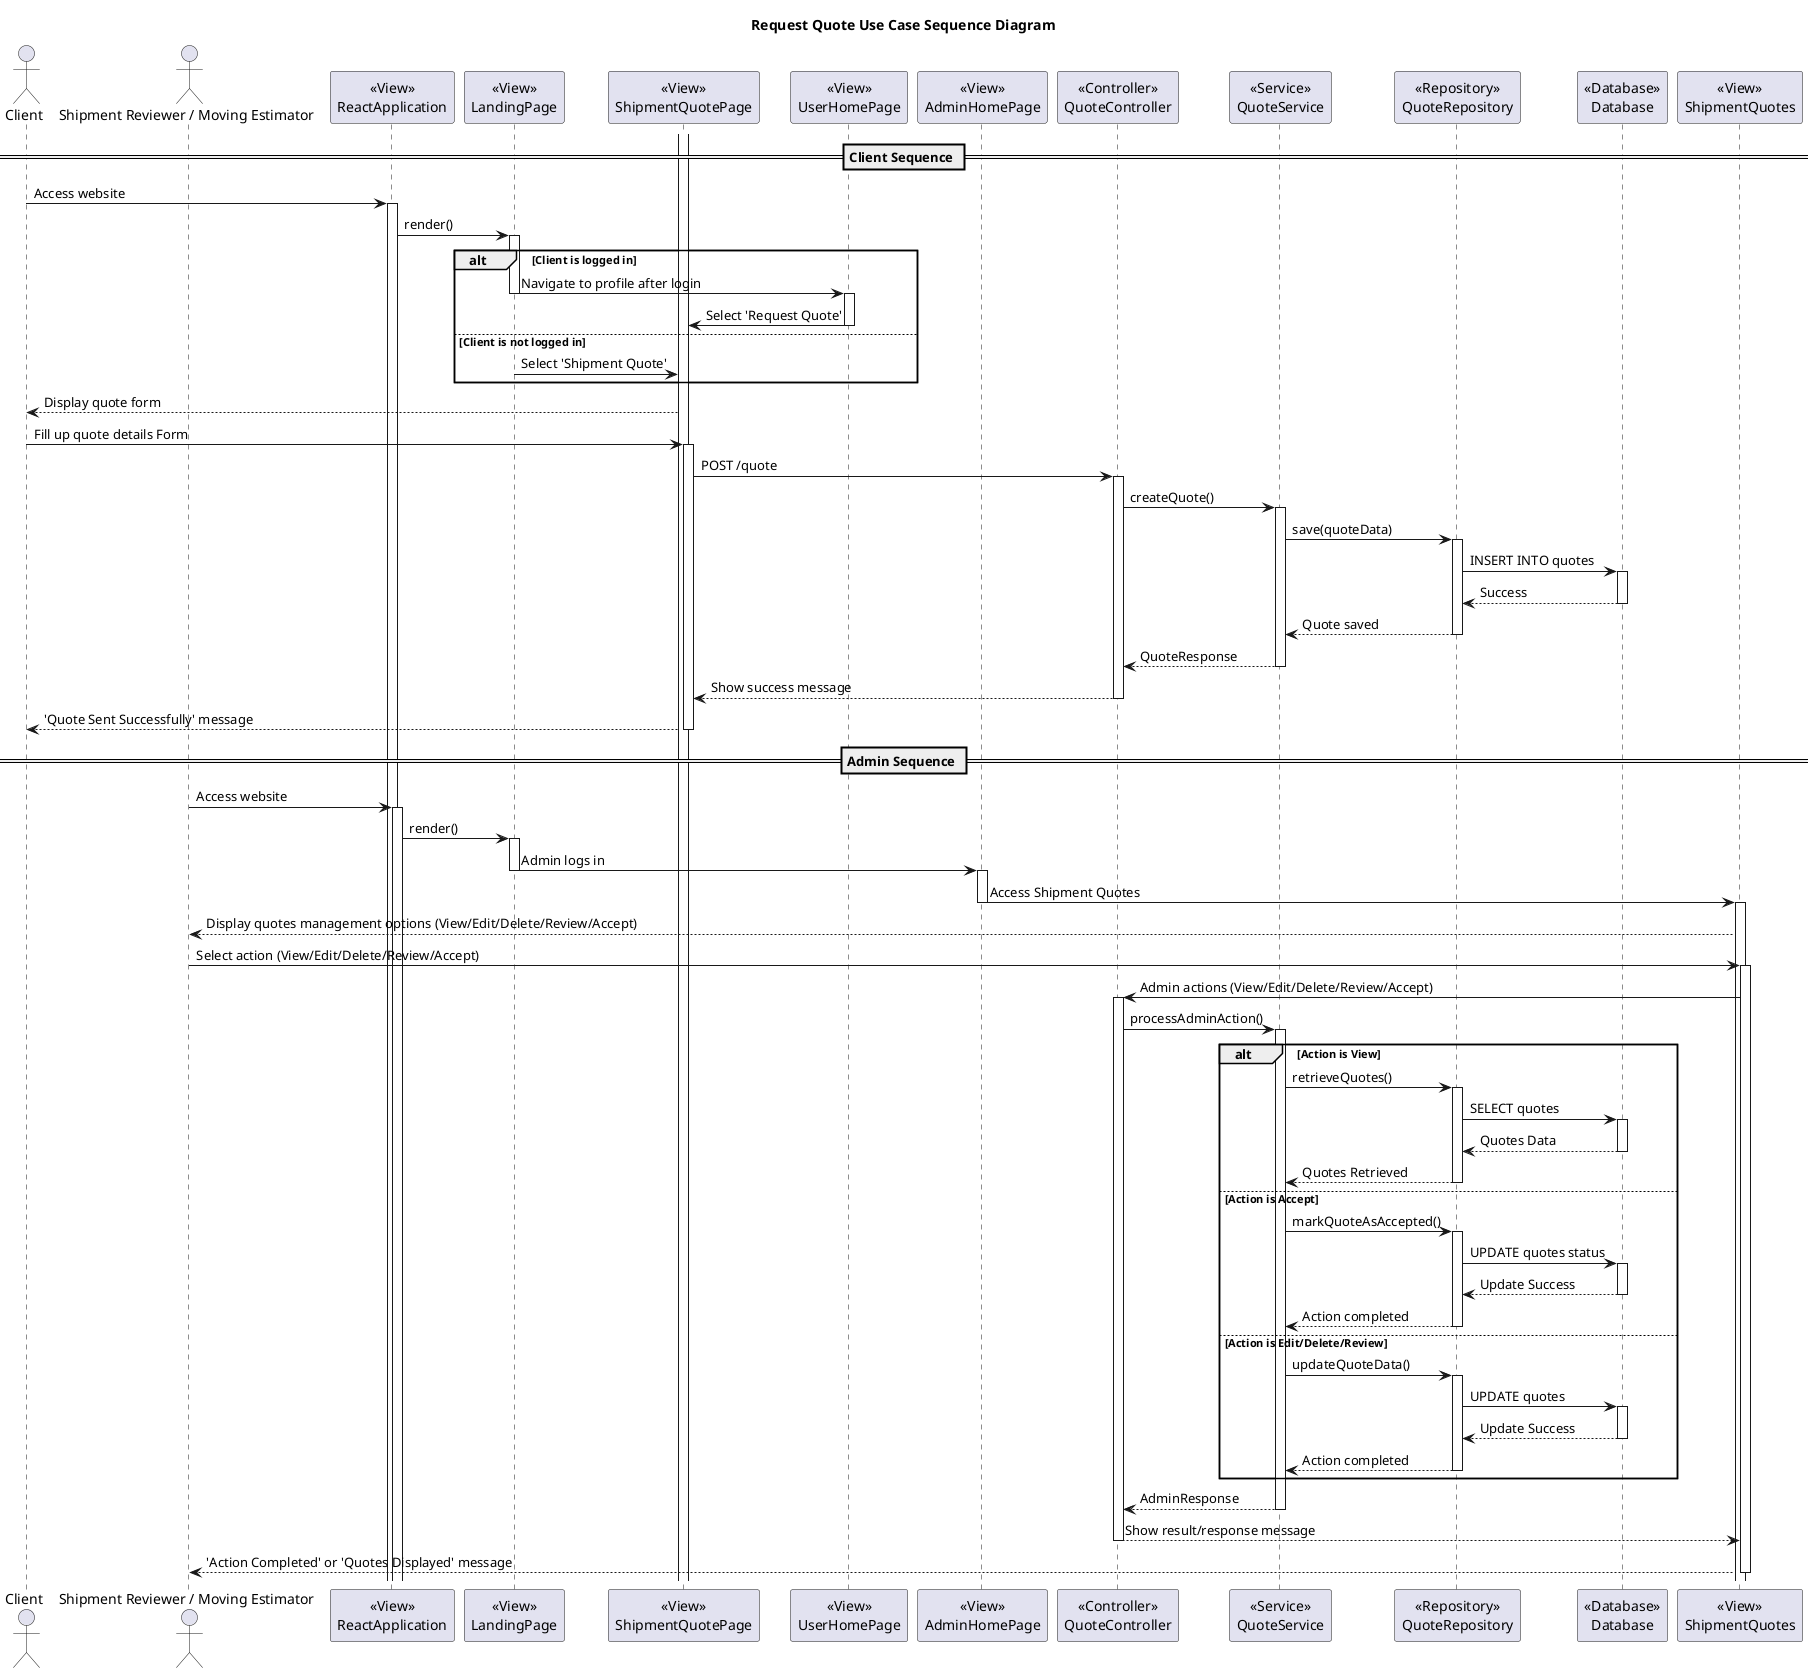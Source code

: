 @startuml
title Request Quote Use Case Sequence Diagram

actor Client
actor "Shipment Reviewer / Moving Estimator" as Admin

participant ReactApplication as "<<View>>\nReactApplication"
participant LandingPage as "<<View>>\nLandingPage"
participant ShipmentQuotePage as "<<View>>\nShipmentQuotePage"
participant UserHomePage as "<<View>>\nUserHomePage"
participant AdminHomePage as "<<View>>\nAdminHomePage"
participant QuoteController as "<<Controller>>\nQuoteController"
participant QuoteService as "<<Service>>\nQuoteService"
participant QuoteRepository as "<<Repository>>\nQuoteRepository"
participant Database as "<<Database>>\nDatabase"
participant ShipmentQuotes as "<<View>>\nShipmentQuotes"

== Client Sequence ==
Client -> ReactApplication : Access website
activate ReactApplication

ReactApplication -> LandingPage : render()
activate LandingPage

alt Client is logged in
    LandingPage -> UserHomePage : Navigate to profile after login
    deactivate LandingPage
    activate UserHomePage
    UserHomePage -> ShipmentQuotePage : Select 'Request Quote'
    deactivate UserHomePage
else Client is not logged in
    LandingPage -> ShipmentQuotePage : Select 'Shipment Quote'
    deactivate LandingPage
end
activate ShipmentQuotePage

ShipmentQuotePage --> Client : Display quote form
Client -> ShipmentQuotePage : Fill up quote details Form
activate ShipmentQuotePage

ShipmentQuotePage -> QuoteController : POST /quote
activate QuoteController

QuoteController -> QuoteService : createQuote()
activate QuoteService

QuoteService -> QuoteRepository : save(quoteData)
activate QuoteRepository

QuoteRepository -> Database : INSERT INTO quotes
activate Database
Database --> QuoteRepository : Success
deactivate Database

QuoteRepository --> QuoteService : Quote saved
deactivate QuoteRepository

QuoteService --> QuoteController : QuoteResponse
deactivate QuoteService

QuoteController --> ShipmentQuotePage : Show success message
deactivate QuoteController

ShipmentQuotePage --> Client : 'Quote Sent Successfully' message
deactivate ShipmentQuotePage

== Admin Sequence ==
Admin -> ReactApplication : Access website
activate ReactApplication

ReactApplication -> LandingPage : render()
activate LandingPage

LandingPage -> AdminHomePage : Admin logs in
deactivate LandingPage
activate AdminHomePage

AdminHomePage -> ShipmentQuotes : Access Shipment Quotes
deactivate AdminHomePage
activate ShipmentQuotes

ShipmentQuotes --> Admin : Display quotes management options (View/Edit/Delete/Review/Accept)
Admin -> ShipmentQuotes : Select action (View/Edit/Delete/Review/Accept)
activate ShipmentQuotes

ShipmentQuotes -> QuoteController : Admin actions (View/Edit/Delete/Review/Accept)
activate QuoteController

QuoteController -> QuoteService : processAdminAction()
activate QuoteService

alt Action is View
    QuoteService -> QuoteRepository : retrieveQuotes()
    activate QuoteRepository

    QuoteRepository -> Database : SELECT quotes
    activate Database
    Database --> QuoteRepository : Quotes Data
    deactivate Database

    QuoteRepository --> QuoteService : Quotes Retrieved
    deactivate QuoteRepository
else Action is Accept
    QuoteService -> QuoteRepository : markQuoteAsAccepted()
    activate QuoteRepository

    QuoteRepository -> Database : UPDATE quotes status
    activate Database
    Database --> QuoteRepository : Update Success
    deactivate Database

    QuoteRepository --> QuoteService : Action completed
    deactivate QuoteRepository
else Action is Edit/Delete/Review
    QuoteService -> QuoteRepository : updateQuoteData()
    activate QuoteRepository

    QuoteRepository -> Database : UPDATE quotes
    activate Database
    Database --> QuoteRepository : Update Success
    deactivate Database

    QuoteRepository --> QuoteService : Action completed
    deactivate QuoteRepository
end

QuoteService --> QuoteController : AdminResponse
deactivate QuoteService

QuoteController --> ShipmentQuotes : Show result/response message
deactivate QuoteController

ShipmentQuotes --> Admin : 'Action Completed' or 'Quotes Displayed' message
deactivate ShipmentQuotes

@enduml
